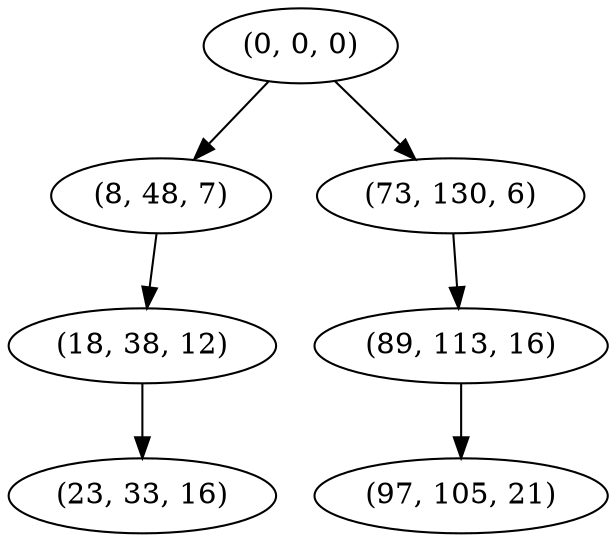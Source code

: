 digraph tree {
    "(0, 0, 0)";
    "(8, 48, 7)";
    "(18, 38, 12)";
    "(23, 33, 16)";
    "(73, 130, 6)";
    "(89, 113, 16)";
    "(97, 105, 21)";
    "(0, 0, 0)" -> "(8, 48, 7)";
    "(0, 0, 0)" -> "(73, 130, 6)";
    "(8, 48, 7)" -> "(18, 38, 12)";
    "(18, 38, 12)" -> "(23, 33, 16)";
    "(73, 130, 6)" -> "(89, 113, 16)";
    "(89, 113, 16)" -> "(97, 105, 21)";
}
